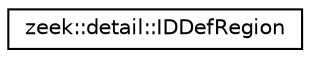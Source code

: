 digraph "Graphical Class Hierarchy"
{
 // LATEX_PDF_SIZE
  edge [fontname="Helvetica",fontsize="10",labelfontname="Helvetica",labelfontsize="10"];
  node [fontname="Helvetica",fontsize="10",shape=record];
  rankdir="LR";
  Node0 [label="zeek::detail::IDDefRegion",height=0.2,width=0.4,color="black", fillcolor="white", style="filled",URL="$d4/d19/classzeek_1_1detail_1_1IDDefRegion.html",tooltip=" "];
}

